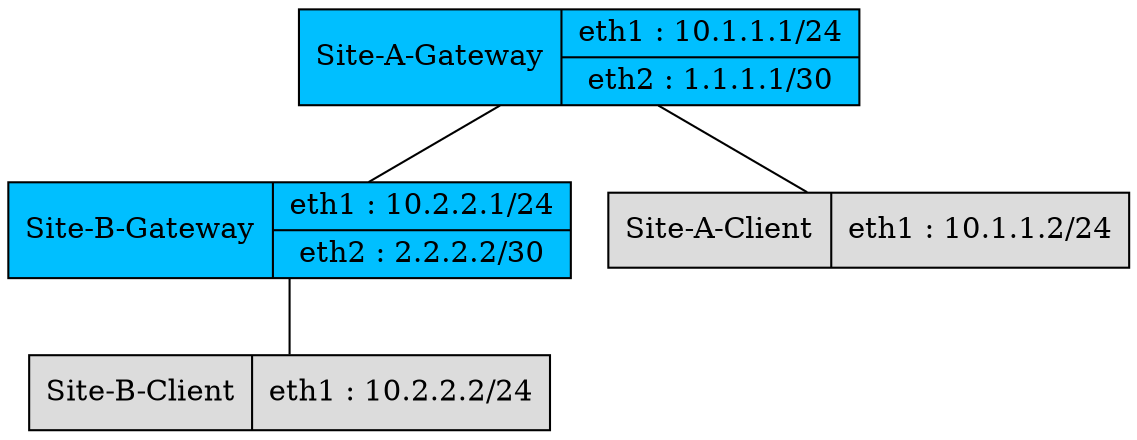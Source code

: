graph ipsec_ceos {
        siteagateway--sitebgateway[ color=black ];
        siteagateway--siteaclient[ color=black ];
        sitebgateway--sitebclient[ color=black ];
        siteaclient [ shape=record color=black, fillcolor=gainsboro, label="Site-A-Client|{eth1 : 10.1.1.2/24}", style=filled ];
        sitebclient [ shape=record color=black, fillcolor=gainsboro, label="Site-B-Client|{eth1 : 10.2.2.2/24}", style=filled ];
        siteagateway [ shape=record color=black, fillcolor=deepskyblue, label="Site-A-Gateway|{eth1 : 10.1.1.1/24|eth2 : 1.1.1.1/30}", style=filled ];
        sitebgateway [ shape=record color=black, fillcolor=deepskyblue, label="Site-B-Gateway|{eth1 : 10.2.2.1/24|eth2 : 2.2.2.2/30}", style=filled ];
}